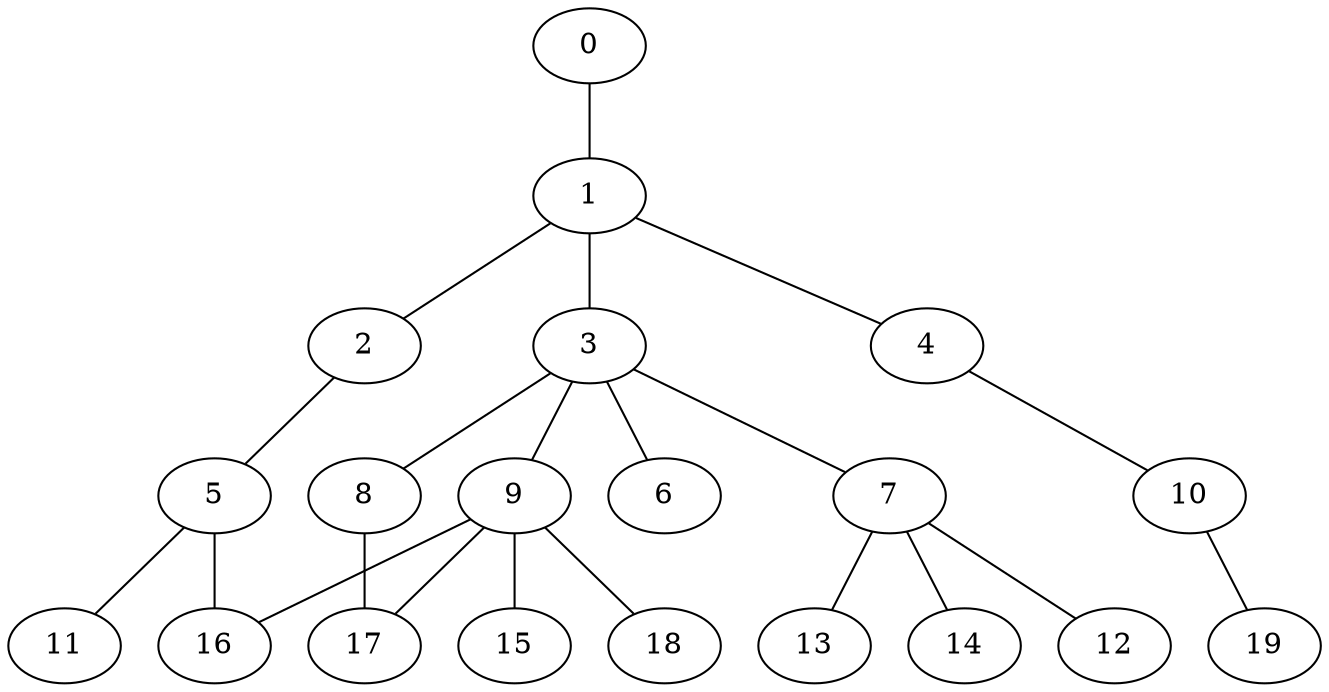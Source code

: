 
graph graphname {
    0 -- 1
1 -- 2
1 -- 3
1 -- 4
2 -- 5
3 -- 8
3 -- 9
3 -- 6
3 -- 7
4 -- 10
5 -- 11
5 -- 16
7 -- 12
7 -- 13
7 -- 14
8 -- 17
9 -- 16
9 -- 17
9 -- 18
9 -- 15
10 -- 19

}
